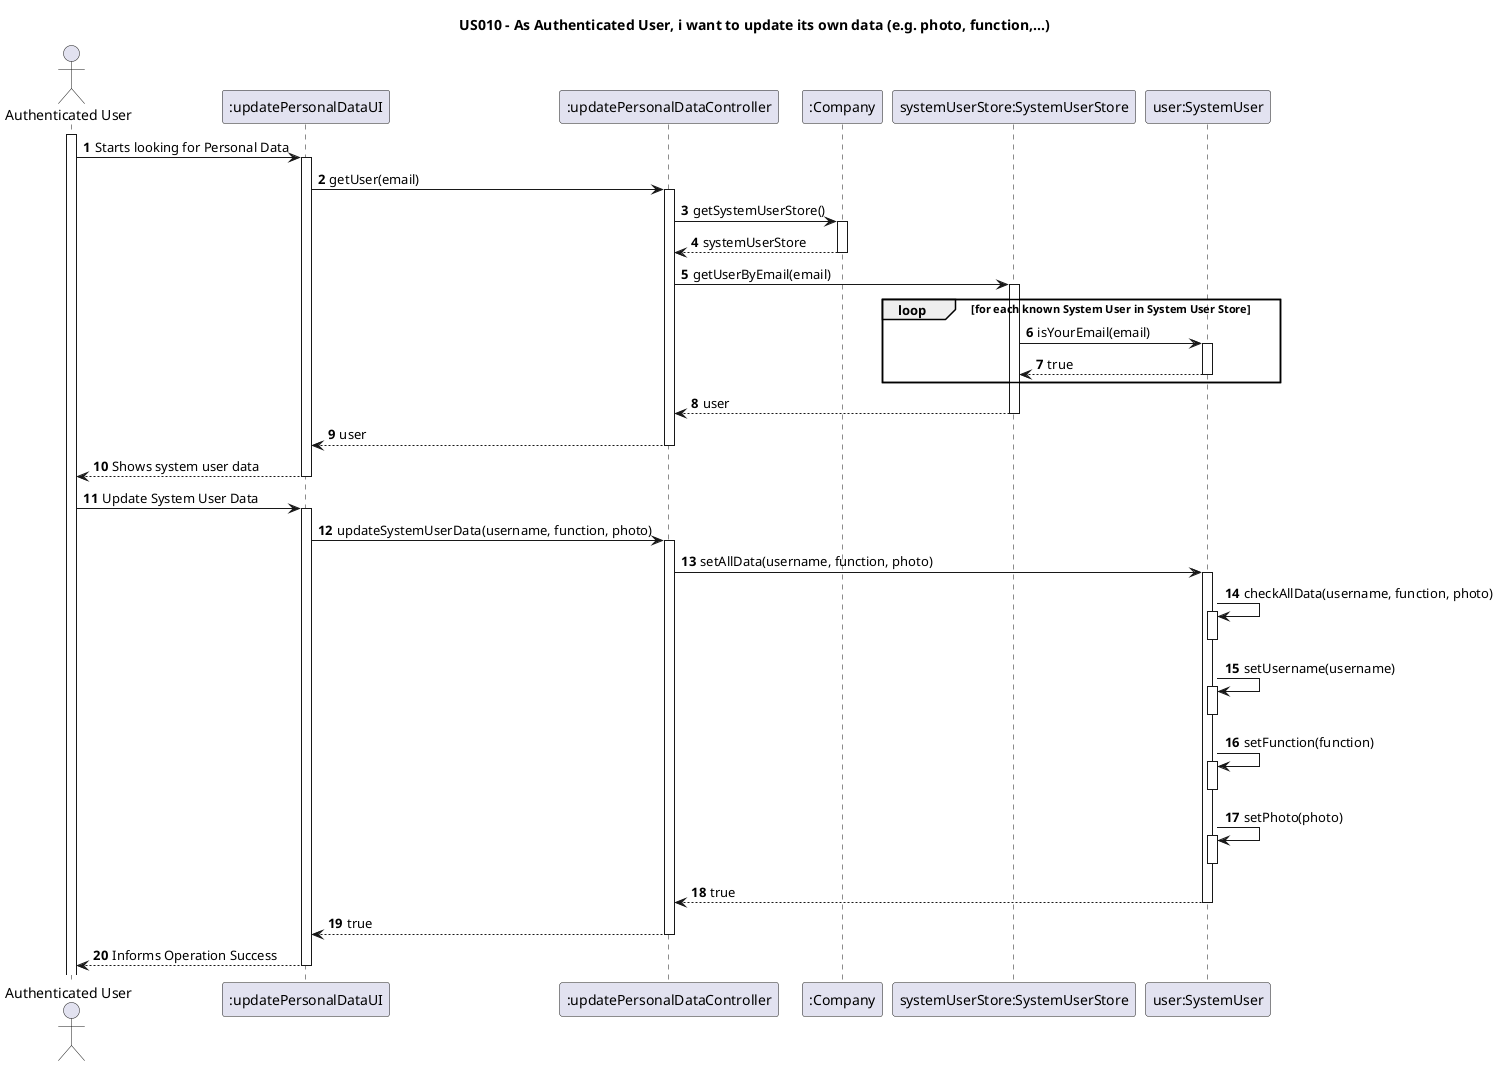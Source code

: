 @startuml
'https://plantuml.com/sequence-diagram

title US010 - As Authenticated User, i want to update its own data (e.g. photo, function,...)

autoactivate on
autonumber

actor "Authenticated User" as authenticatedUser
participant ":updatePersonalDataUI" as UI
participant ":updatePersonalDataController" as Ctrl
participant ":Company" as company
participant "systemUserStore:SystemUserStore" as systemUserStore
participant "user:SystemUser" as user


activate authenticatedUser


authenticatedUser -> UI: Starts looking for Personal Data
UI -> Ctrl: getUser(email)
Ctrl -> company: getSystemUserStore()
company --> Ctrl: systemUserStore
Ctrl -> systemUserStore: getUserByEmail(email)
loop for each known System User in System User Store
systemUserStore -> user: isYourEmail(email)
user --> systemUserStore: true
end
systemUserStore --> Ctrl: user
Ctrl --> UI: user
UI --> authenticatedUser: Shows system user data
deactivate UI
authenticatedUser -> UI: Update System User Data
UI -> Ctrl: updateSystemUserData(username, function, photo)
Ctrl -> user: setAllData(username, function, photo)
user -> user: checkAllData(username, function, photo)
deactivate user
user -> user: setUsername(username)
deactivate user
user -> user: setFunction(function)
deactivate user
user -> user: setPhoto(photo)
deactivate user
user --> Ctrl: true
Ctrl --> UI: true
UI --> authenticatedUser: Informs Operation Success

@enduml